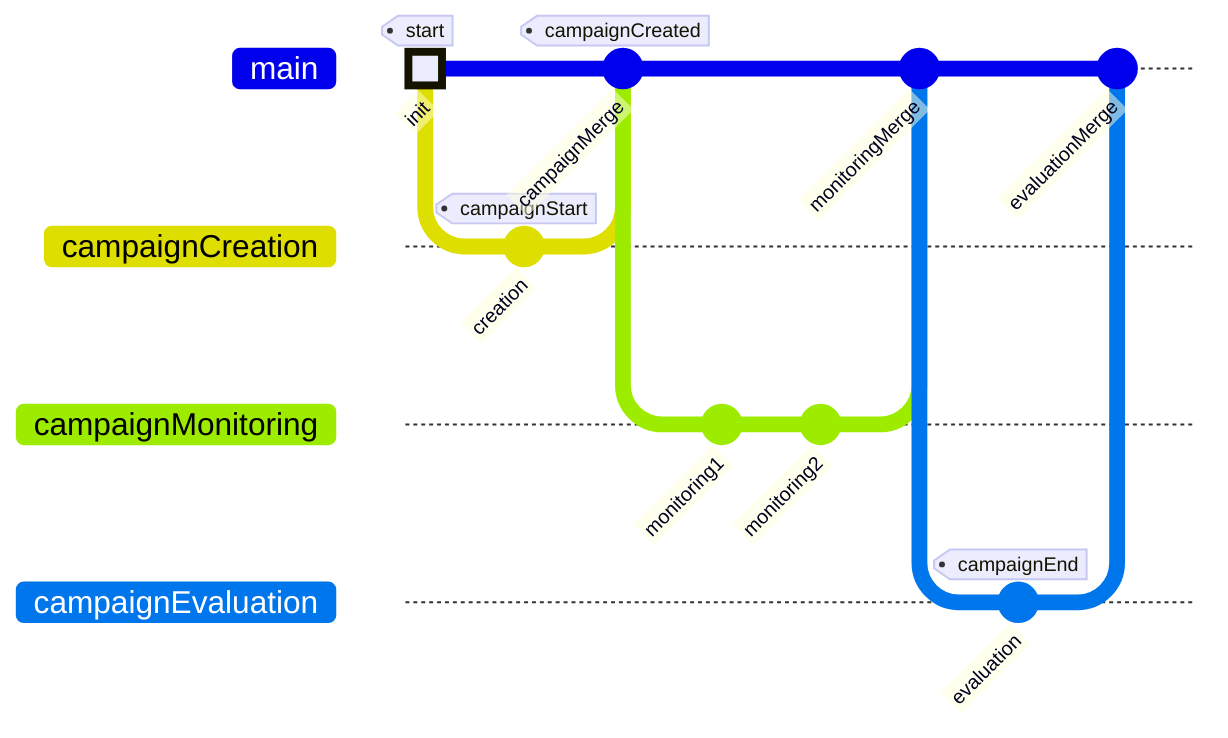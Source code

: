 gitGraph
    commit id: "init" tag: "start" type: HIGHLIGHT
    branch campaignCreation
    commit id: "creation" tag: "campaignStart" type: NORMAL
    checkout main
    merge campaignCreation id: "campaignMerge" tag: "campaignCreated" type: NORMAL
    branch campaignMonitoring
    commit id: "monitoring1" type: NORMAL
    commit id: "monitoring2" type: NORMAL
    checkout main
    merge campaignMonitoring id: "monitoringMerge" type: NORMAL
    branch campaignEvaluation
    commit id: "evaluation" tag: "campaignEnd" type: NORMAL
    checkout main
    merge campaignEvaluation id: "evaluationMerge" type: NORMAL